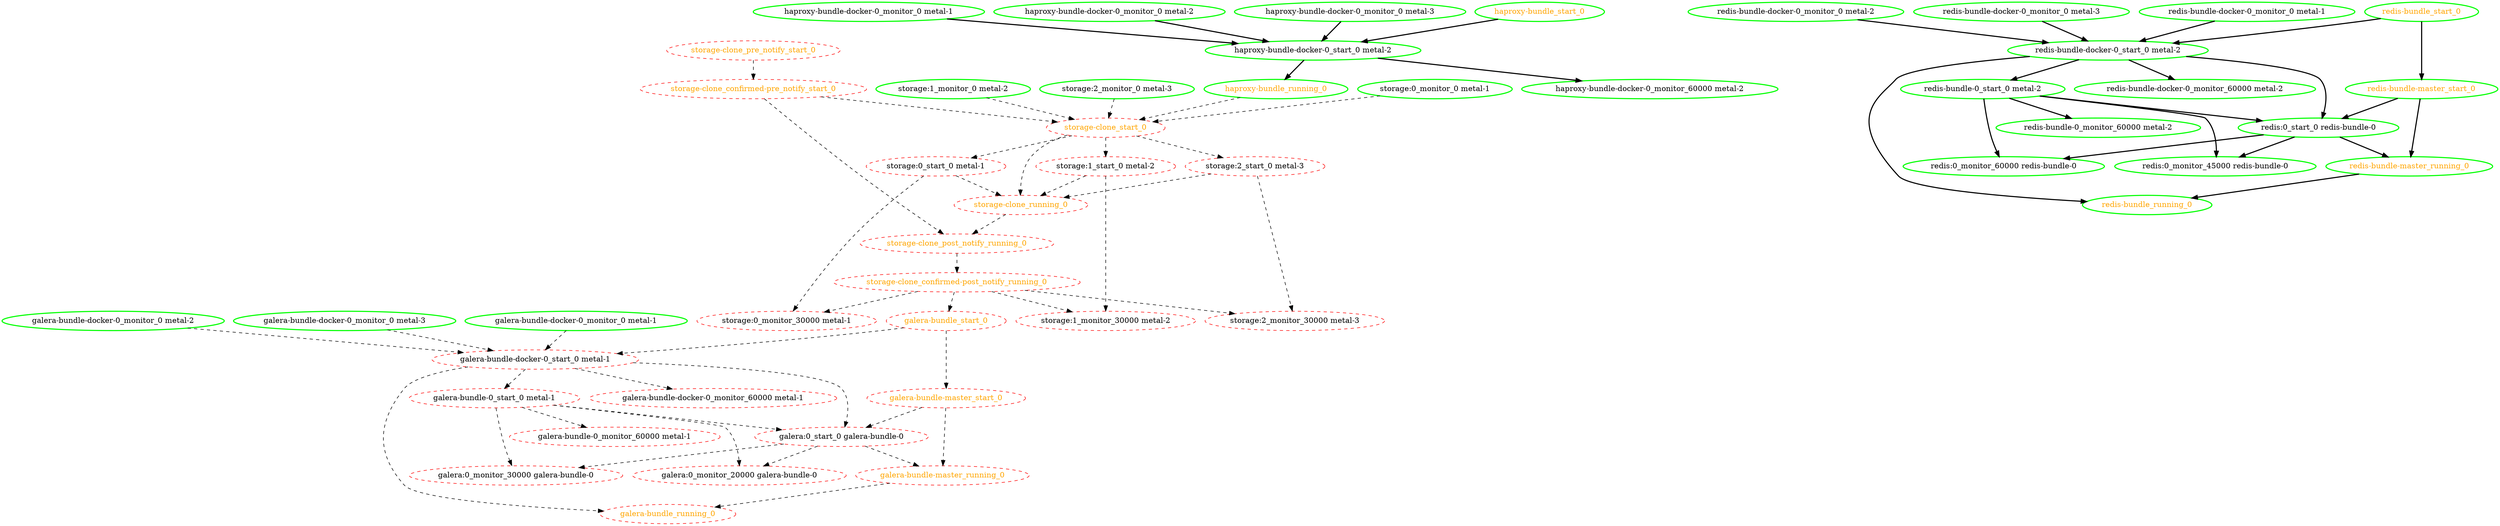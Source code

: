 digraph "g" {
"galera-bundle-0_monitor_60000 metal-1" [ style=dashed color="red" fontcolor="black"]
"galera-bundle-0_start_0 metal-1" -> "galera-bundle-0_monitor_60000 metal-1" [ style = dashed]
"galera-bundle-0_start_0 metal-1" -> "galera:0_monitor_20000 galera-bundle-0" [ style = dashed]
"galera-bundle-0_start_0 metal-1" -> "galera:0_monitor_30000 galera-bundle-0" [ style = dashed]
"galera-bundle-0_start_0 metal-1" -> "galera:0_start_0 galera-bundle-0" [ style = dashed]
"galera-bundle-0_start_0 metal-1" [ style=dashed color="red" fontcolor="black"]
"galera-bundle-docker-0_monitor_0 metal-1" -> "galera-bundle-docker-0_start_0 metal-1" [ style = dashed]
"galera-bundle-docker-0_monitor_0 metal-1" [ style=bold color="green" fontcolor="black"]
"galera-bundle-docker-0_monitor_0 metal-2" -> "galera-bundle-docker-0_start_0 metal-1" [ style = dashed]
"galera-bundle-docker-0_monitor_0 metal-2" [ style=bold color="green" fontcolor="black"]
"galera-bundle-docker-0_monitor_0 metal-3" -> "galera-bundle-docker-0_start_0 metal-1" [ style = dashed]
"galera-bundle-docker-0_monitor_0 metal-3" [ style=bold color="green" fontcolor="black"]
"galera-bundle-docker-0_monitor_60000 metal-1" [ style=dashed color="red" fontcolor="black"]
"galera-bundle-docker-0_start_0 metal-1" -> "galera-bundle-0_start_0 metal-1" [ style = dashed]
"galera-bundle-docker-0_start_0 metal-1" -> "galera-bundle-docker-0_monitor_60000 metal-1" [ style = dashed]
"galera-bundle-docker-0_start_0 metal-1" -> "galera-bundle_running_0" [ style = dashed]
"galera-bundle-docker-0_start_0 metal-1" -> "galera:0_start_0 galera-bundle-0" [ style = dashed]
"galera-bundle-docker-0_start_0 metal-1" [ style=dashed color="red" fontcolor="black"]
"galera-bundle-master_running_0" -> "galera-bundle_running_0" [ style = dashed]
"galera-bundle-master_running_0" [ style=dashed color="red" fontcolor="orange"]
"galera-bundle-master_start_0" -> "galera-bundle-master_running_0" [ style = dashed]
"galera-bundle-master_start_0" -> "galera:0_start_0 galera-bundle-0" [ style = dashed]
"galera-bundle-master_start_0" [ style=dashed color="red" fontcolor="orange"]
"galera-bundle_running_0" [ style=dashed color="red" fontcolor="orange"]
"galera-bundle_start_0" -> "galera-bundle-docker-0_start_0 metal-1" [ style = dashed]
"galera-bundle_start_0" -> "galera-bundle-master_start_0" [ style = dashed]
"galera-bundle_start_0" [ style=dashed color="red" fontcolor="orange"]
"galera:0_monitor_20000 galera-bundle-0" [ style=dashed color="red" fontcolor="black"]
"galera:0_monitor_30000 galera-bundle-0" [ style=dashed color="red" fontcolor="black"]
"galera:0_start_0 galera-bundle-0" -> "galera-bundle-master_running_0" [ style = dashed]
"galera:0_start_0 galera-bundle-0" -> "galera:0_monitor_20000 galera-bundle-0" [ style = dashed]
"galera:0_start_0 galera-bundle-0" -> "galera:0_monitor_30000 galera-bundle-0" [ style = dashed]
"galera:0_start_0 galera-bundle-0" [ style=dashed color="red" fontcolor="black"]
"haproxy-bundle-docker-0_monitor_0 metal-1" -> "haproxy-bundle-docker-0_start_0 metal-2" [ style = bold]
"haproxy-bundle-docker-0_monitor_0 metal-1" [ style=bold color="green" fontcolor="black"]
"haproxy-bundle-docker-0_monitor_0 metal-2" -> "haproxy-bundle-docker-0_start_0 metal-2" [ style = bold]
"haproxy-bundle-docker-0_monitor_0 metal-2" [ style=bold color="green" fontcolor="black"]
"haproxy-bundle-docker-0_monitor_0 metal-3" -> "haproxy-bundle-docker-0_start_0 metal-2" [ style = bold]
"haproxy-bundle-docker-0_monitor_0 metal-3" [ style=bold color="green" fontcolor="black"]
"haproxy-bundle-docker-0_monitor_60000 metal-2" [ style=bold color="green" fontcolor="black"]
"haproxy-bundle-docker-0_start_0 metal-2" -> "haproxy-bundle-docker-0_monitor_60000 metal-2" [ style = bold]
"haproxy-bundle-docker-0_start_0 metal-2" -> "haproxy-bundle_running_0" [ style = bold]
"haproxy-bundle-docker-0_start_0 metal-2" [ style=bold color="green" fontcolor="black"]
"haproxy-bundle_running_0" -> "storage-clone_start_0" [ style = dashed]
"haproxy-bundle_running_0" [ style=bold color="green" fontcolor="orange"]
"haproxy-bundle_start_0" -> "haproxy-bundle-docker-0_start_0 metal-2" [ style = bold]
"haproxy-bundle_start_0" [ style=bold color="green" fontcolor="orange"]
"redis-bundle-0_monitor_60000 metal-2" [ style=bold color="green" fontcolor="black"]
"redis-bundle-0_start_0 metal-2" -> "redis-bundle-0_monitor_60000 metal-2" [ style = bold]
"redis-bundle-0_start_0 metal-2" -> "redis:0_monitor_45000 redis-bundle-0" [ style = bold]
"redis-bundle-0_start_0 metal-2" -> "redis:0_monitor_60000 redis-bundle-0" [ style = bold]
"redis-bundle-0_start_0 metal-2" -> "redis:0_start_0 redis-bundle-0" [ style = bold]
"redis-bundle-0_start_0 metal-2" [ style=bold color="green" fontcolor="black"]
"redis-bundle-docker-0_monitor_0 metal-1" -> "redis-bundle-docker-0_start_0 metal-2" [ style = bold]
"redis-bundle-docker-0_monitor_0 metal-1" [ style=bold color="green" fontcolor="black"]
"redis-bundle-docker-0_monitor_0 metal-2" -> "redis-bundle-docker-0_start_0 metal-2" [ style = bold]
"redis-bundle-docker-0_monitor_0 metal-2" [ style=bold color="green" fontcolor="black"]
"redis-bundle-docker-0_monitor_0 metal-3" -> "redis-bundle-docker-0_start_0 metal-2" [ style = bold]
"redis-bundle-docker-0_monitor_0 metal-3" [ style=bold color="green" fontcolor="black"]
"redis-bundle-docker-0_monitor_60000 metal-2" [ style=bold color="green" fontcolor="black"]
"redis-bundle-docker-0_start_0 metal-2" -> "redis-bundle-0_start_0 metal-2" [ style = bold]
"redis-bundle-docker-0_start_0 metal-2" -> "redis-bundle-docker-0_monitor_60000 metal-2" [ style = bold]
"redis-bundle-docker-0_start_0 metal-2" -> "redis-bundle_running_0" [ style = bold]
"redis-bundle-docker-0_start_0 metal-2" -> "redis:0_start_0 redis-bundle-0" [ style = bold]
"redis-bundle-docker-0_start_0 metal-2" [ style=bold color="green" fontcolor="black"]
"redis-bundle-master_running_0" -> "redis-bundle_running_0" [ style = bold]
"redis-bundle-master_running_0" [ style=bold color="green" fontcolor="orange"]
"redis-bundle-master_start_0" -> "redis-bundle-master_running_0" [ style = bold]
"redis-bundle-master_start_0" -> "redis:0_start_0 redis-bundle-0" [ style = bold]
"redis-bundle-master_start_0" [ style=bold color="green" fontcolor="orange"]
"redis-bundle_running_0" [ style=bold color="green" fontcolor="orange"]
"redis-bundle_start_0" -> "redis-bundle-docker-0_start_0 metal-2" [ style = bold]
"redis-bundle_start_0" -> "redis-bundle-master_start_0" [ style = bold]
"redis-bundle_start_0" [ style=bold color="green" fontcolor="orange"]
"redis:0_monitor_45000 redis-bundle-0" [ style=bold color="green" fontcolor="black"]
"redis:0_monitor_60000 redis-bundle-0" [ style=bold color="green" fontcolor="black"]
"redis:0_start_0 redis-bundle-0" -> "redis-bundle-master_running_0" [ style = bold]
"redis:0_start_0 redis-bundle-0" -> "redis:0_monitor_45000 redis-bundle-0" [ style = bold]
"redis:0_start_0 redis-bundle-0" -> "redis:0_monitor_60000 redis-bundle-0" [ style = bold]
"redis:0_start_0 redis-bundle-0" [ style=bold color="green" fontcolor="black"]
"storage-clone_confirmed-post_notify_running_0" -> "galera-bundle_start_0" [ style = dashed]
"storage-clone_confirmed-post_notify_running_0" -> "storage:0_monitor_30000 metal-1" [ style = dashed]
"storage-clone_confirmed-post_notify_running_0" -> "storage:1_monitor_30000 metal-2" [ style = dashed]
"storage-clone_confirmed-post_notify_running_0" -> "storage:2_monitor_30000 metal-3" [ style = dashed]
"storage-clone_confirmed-post_notify_running_0" [ style=dashed color="red" fontcolor="orange"]
"storage-clone_confirmed-pre_notify_start_0" -> "storage-clone_post_notify_running_0" [ style = dashed]
"storage-clone_confirmed-pre_notify_start_0" -> "storage-clone_start_0" [ style = dashed]
"storage-clone_confirmed-pre_notify_start_0" [ style=dashed color="red" fontcolor="orange"]
"storage-clone_post_notify_running_0" -> "storage-clone_confirmed-post_notify_running_0" [ style = dashed]
"storage-clone_post_notify_running_0" [ style=dashed color="red" fontcolor="orange"]
"storage-clone_pre_notify_start_0" -> "storage-clone_confirmed-pre_notify_start_0" [ style = dashed]
"storage-clone_pre_notify_start_0" [ style=dashed color="red" fontcolor="orange"]
"storage-clone_running_0" -> "storage-clone_post_notify_running_0" [ style = dashed]
"storage-clone_running_0" [ style=dashed color="red" fontcolor="orange"]
"storage-clone_start_0" -> "storage-clone_running_0" [ style = dashed]
"storage-clone_start_0" -> "storage:0_start_0 metal-1" [ style = dashed]
"storage-clone_start_0" -> "storage:1_start_0 metal-2" [ style = dashed]
"storage-clone_start_0" -> "storage:2_start_0 metal-3" [ style = dashed]
"storage-clone_start_0" [ style=dashed color="red" fontcolor="orange"]
"storage:0_monitor_0 metal-1" -> "storage-clone_start_0" [ style = dashed]
"storage:0_monitor_0 metal-1" [ style=bold color="green" fontcolor="black"]
"storage:0_monitor_30000 metal-1" [ style=dashed color="red" fontcolor="black"]
"storage:0_start_0 metal-1" -> "storage-clone_running_0" [ style = dashed]
"storage:0_start_0 metal-1" -> "storage:0_monitor_30000 metal-1" [ style = dashed]
"storage:0_start_0 metal-1" [ style=dashed color="red" fontcolor="black"]
"storage:1_monitor_0 metal-2" -> "storage-clone_start_0" [ style = dashed]
"storage:1_monitor_0 metal-2" [ style=bold color="green" fontcolor="black"]
"storage:1_monitor_30000 metal-2" [ style=dashed color="red" fontcolor="black"]
"storage:1_start_0 metal-2" -> "storage-clone_running_0" [ style = dashed]
"storage:1_start_0 metal-2" -> "storage:1_monitor_30000 metal-2" [ style = dashed]
"storage:1_start_0 metal-2" [ style=dashed color="red" fontcolor="black"]
"storage:2_monitor_0 metal-3" -> "storage-clone_start_0" [ style = dashed]
"storage:2_monitor_0 metal-3" [ style=bold color="green" fontcolor="black"]
"storage:2_monitor_30000 metal-3" [ style=dashed color="red" fontcolor="black"]
"storage:2_start_0 metal-3" -> "storage-clone_running_0" [ style = dashed]
"storage:2_start_0 metal-3" -> "storage:2_monitor_30000 metal-3" [ style = dashed]
"storage:2_start_0 metal-3" [ style=dashed color="red" fontcolor="black"]
}
